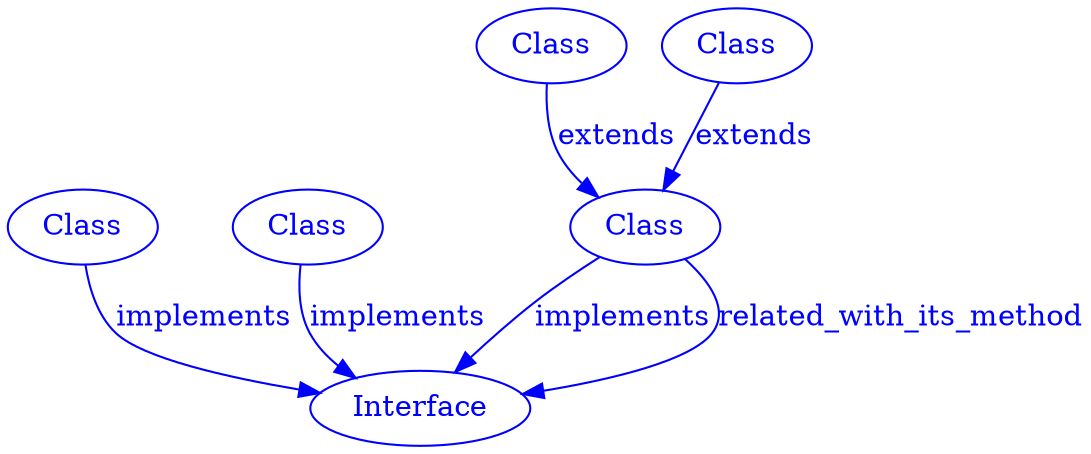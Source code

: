digraph SubdueGraph {
  28 [label="Class",color=blue,fontcolor=blue];
  56 [label="Class",color=blue,fontcolor=blue];
  180 [label="Class",color=blue,fontcolor=blue];
  195 [label="Class",color=blue,fontcolor=blue];
  200 [label="Class",color=blue,fontcolor=blue];
  482 [label="Interface",color=blue,fontcolor=blue];
  28 -> 482 [label="implements",color=blue,fontcolor=blue];
  56 -> 200 [label="extends",color=blue,fontcolor=blue];
  180 -> 482 [label="implements",color=blue,fontcolor=blue];
  195 -> 200 [label="extends",color=blue,fontcolor=blue];
  200 -> 482 [label="implements",color=blue,fontcolor=blue];
  200 -> 482 [label="related_with_its_method",color=blue,fontcolor=blue];
}
